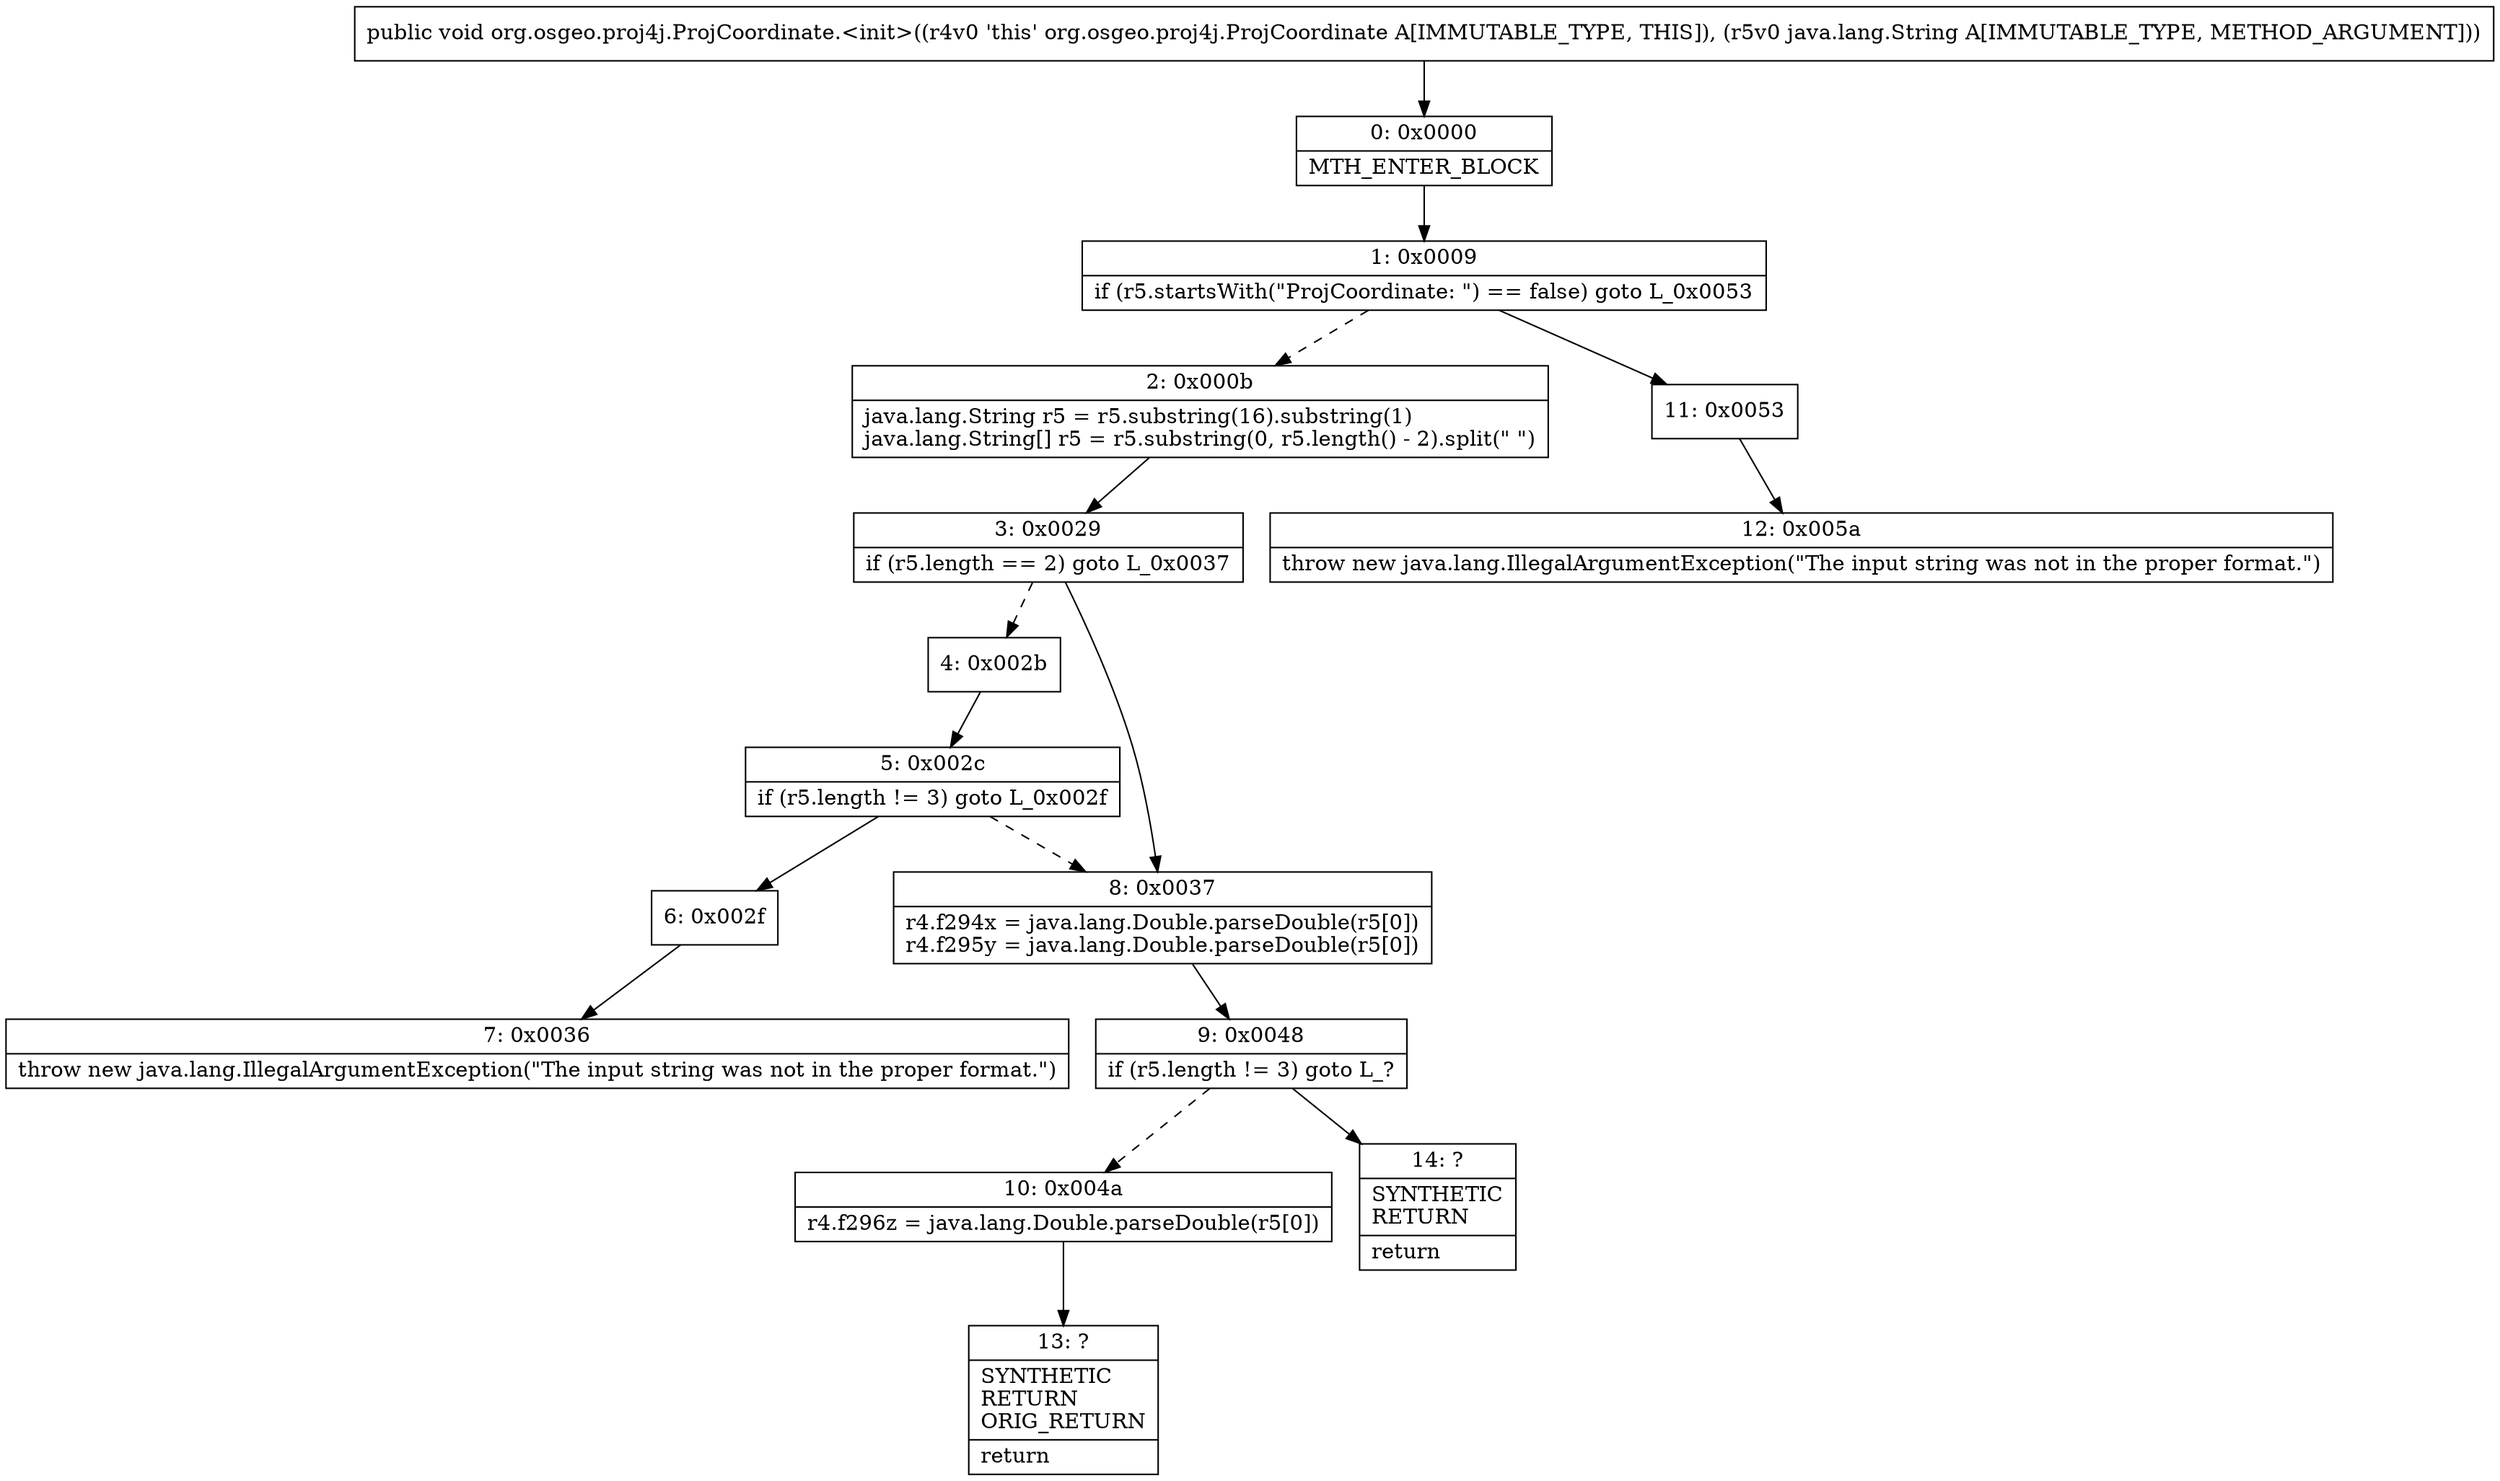 digraph "CFG fororg.osgeo.proj4j.ProjCoordinate.\<init\>(Ljava\/lang\/String;)V" {
Node_0 [shape=record,label="{0\:\ 0x0000|MTH_ENTER_BLOCK\l}"];
Node_1 [shape=record,label="{1\:\ 0x0009|if (r5.startsWith(\"ProjCoordinate: \") == false) goto L_0x0053\l}"];
Node_2 [shape=record,label="{2\:\ 0x000b|java.lang.String r5 = r5.substring(16).substring(1)\ljava.lang.String[] r5 = r5.substring(0, r5.length() \- 2).split(\" \")\l}"];
Node_3 [shape=record,label="{3\:\ 0x0029|if (r5.length == 2) goto L_0x0037\l}"];
Node_4 [shape=record,label="{4\:\ 0x002b}"];
Node_5 [shape=record,label="{5\:\ 0x002c|if (r5.length != 3) goto L_0x002f\l}"];
Node_6 [shape=record,label="{6\:\ 0x002f}"];
Node_7 [shape=record,label="{7\:\ 0x0036|throw new java.lang.IllegalArgumentException(\"The input string was not in the proper format.\")\l}"];
Node_8 [shape=record,label="{8\:\ 0x0037|r4.f294x = java.lang.Double.parseDouble(r5[0])\lr4.f295y = java.lang.Double.parseDouble(r5[0])\l}"];
Node_9 [shape=record,label="{9\:\ 0x0048|if (r5.length != 3) goto L_?\l}"];
Node_10 [shape=record,label="{10\:\ 0x004a|r4.f296z = java.lang.Double.parseDouble(r5[0])\l}"];
Node_11 [shape=record,label="{11\:\ 0x0053}"];
Node_12 [shape=record,label="{12\:\ 0x005a|throw new java.lang.IllegalArgumentException(\"The input string was not in the proper format.\")\l}"];
Node_13 [shape=record,label="{13\:\ ?|SYNTHETIC\lRETURN\lORIG_RETURN\l|return\l}"];
Node_14 [shape=record,label="{14\:\ ?|SYNTHETIC\lRETURN\l|return\l}"];
MethodNode[shape=record,label="{public void org.osgeo.proj4j.ProjCoordinate.\<init\>((r4v0 'this' org.osgeo.proj4j.ProjCoordinate A[IMMUTABLE_TYPE, THIS]), (r5v0 java.lang.String A[IMMUTABLE_TYPE, METHOD_ARGUMENT])) }"];
MethodNode -> Node_0;
Node_0 -> Node_1;
Node_1 -> Node_2[style=dashed];
Node_1 -> Node_11;
Node_2 -> Node_3;
Node_3 -> Node_4[style=dashed];
Node_3 -> Node_8;
Node_4 -> Node_5;
Node_5 -> Node_6;
Node_5 -> Node_8[style=dashed];
Node_6 -> Node_7;
Node_8 -> Node_9;
Node_9 -> Node_10[style=dashed];
Node_9 -> Node_14;
Node_10 -> Node_13;
Node_11 -> Node_12;
}

